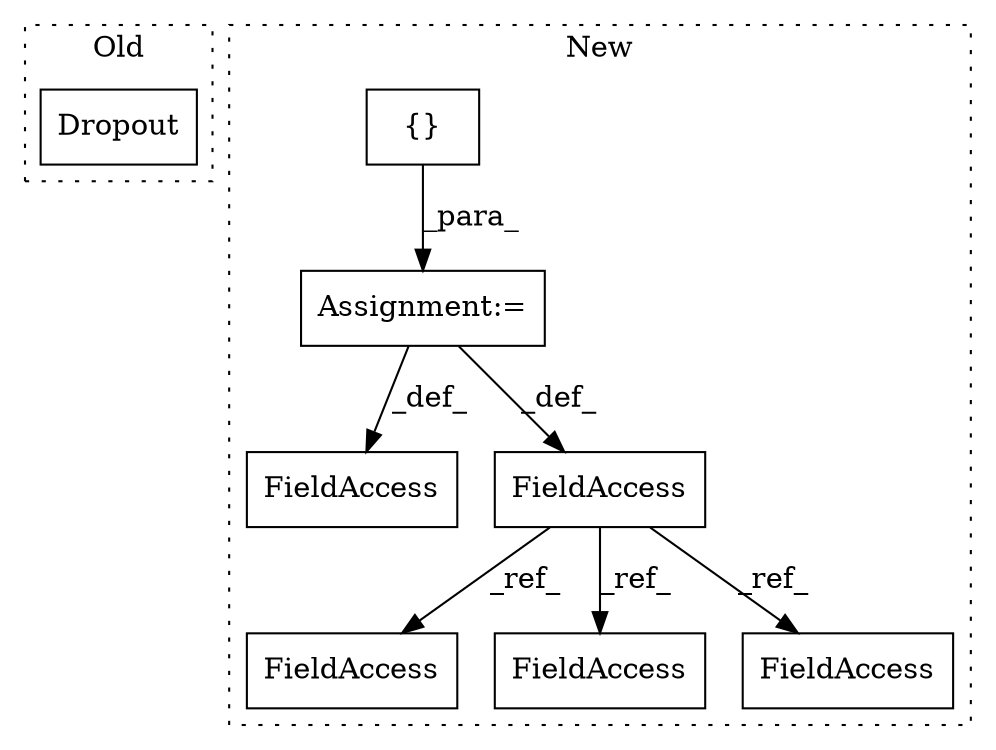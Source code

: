 digraph G {
subgraph cluster0 {
1 [label="Dropout" a="32" s="2570,2591" l="8,1" shape="box"];
label = "Old";
style="dotted";
}
subgraph cluster1 {
2 [label="{}" a="4" s="2851,2968" l="1,1" shape="box"];
3 [label="Assignment:=" a="7" s="2840" l="2" shape="box"];
4 [label="FieldAccess" a="22" s="3218" l="13" shape="box"];
5 [label="FieldAccess" a="22" s="2828" l="12" shape="box"];
6 [label="FieldAccess" a="22" s="3049" l="12" shape="box"];
7 [label="FieldAccess" a="22" s="3107" l="12" shape="box"];
8 [label="FieldAccess" a="22" s="3156" l="12" shape="box"];
label = "New";
style="dotted";
}
2 -> 3 [label="_para_"];
3 -> 5 [label="_def_"];
3 -> 4 [label="_def_"];
5 -> 6 [label="_ref_"];
5 -> 8 [label="_ref_"];
5 -> 7 [label="_ref_"];
}
